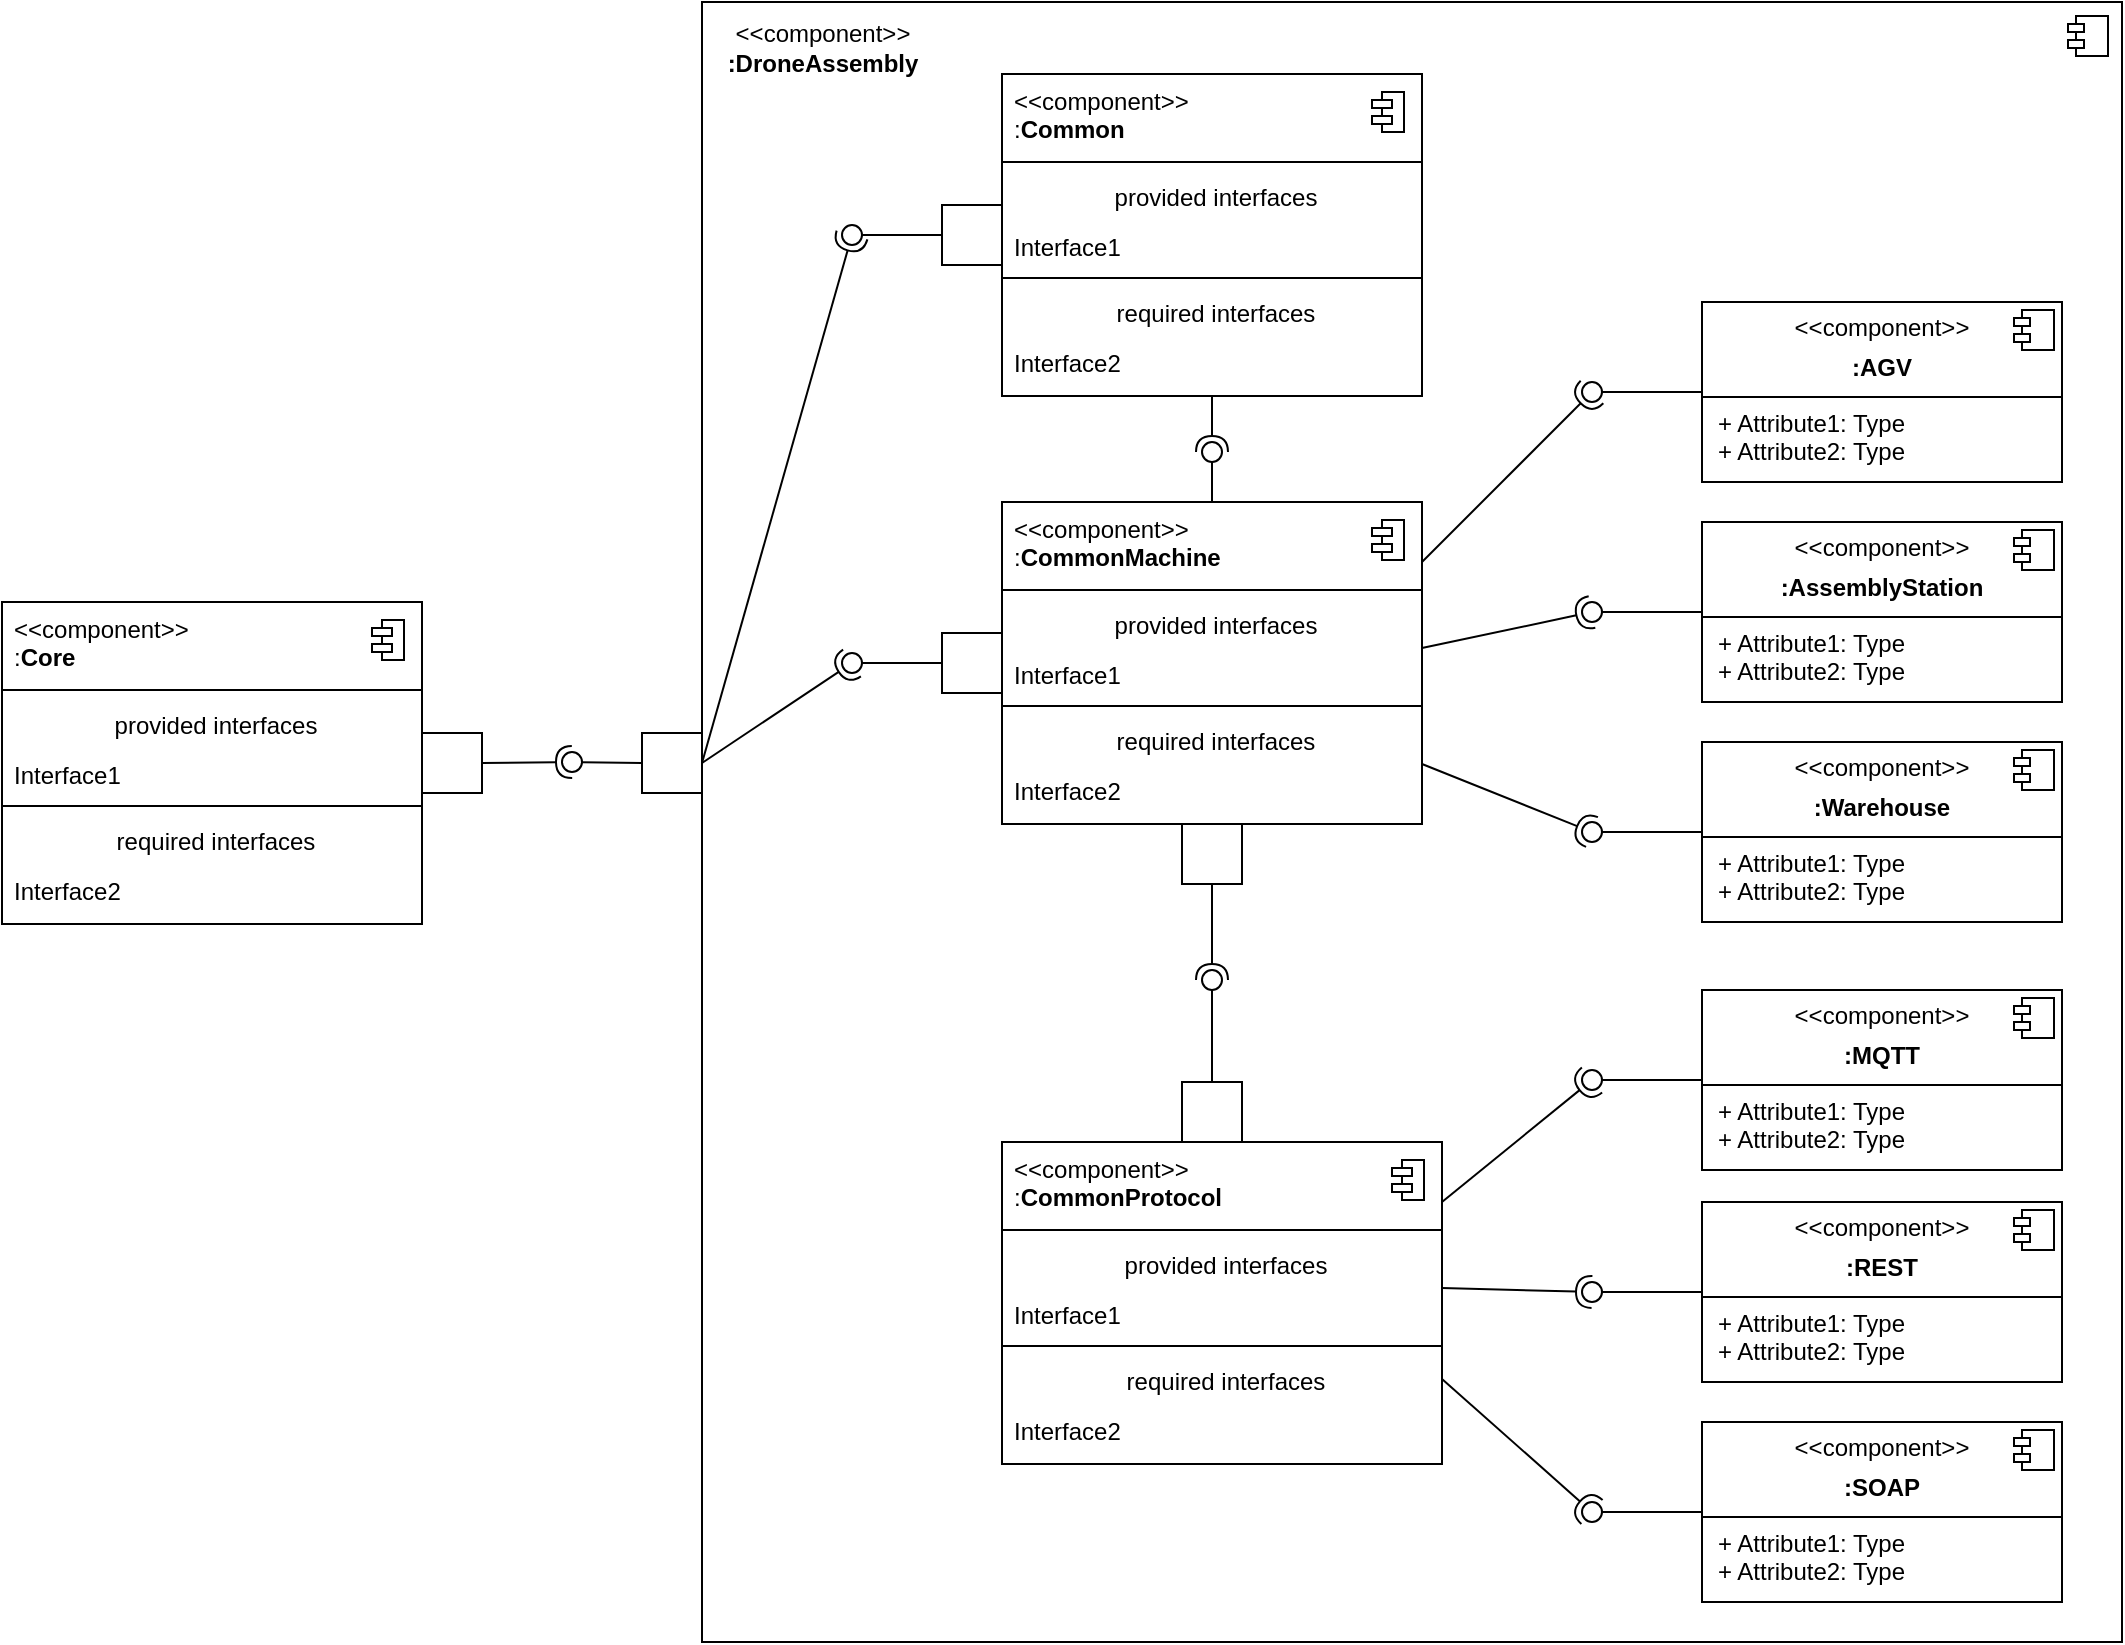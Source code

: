 <mxfile version="26.1.1">
  <diagram name="Page-1" id="5f0bae14-7c28-e335-631c-24af17079c00">
    <mxGraphModel dx="-834" dy="709" grid="1" gridSize="10" guides="1" tooltips="1" connect="1" arrows="1" fold="1" page="1" pageScale="1" pageWidth="1100" pageHeight="850" background="none" math="0" shadow="0">
      <root>
        <mxCell id="0" />
        <mxCell id="1" parent="0" />
        <mxCell id="Nb-623n4n7A27UwxZiqx-445" value="" style="html=1;dropTarget=0;whiteSpace=wrap;" vertex="1" parent="1">
          <mxGeometry x="2570" y="20" width="710" height="820" as="geometry" />
        </mxCell>
        <mxCell id="Nb-623n4n7A27UwxZiqx-446" value="" style="shape=module;jettyWidth=8;jettyHeight=4;" vertex="1" parent="Nb-623n4n7A27UwxZiqx-445">
          <mxGeometry x="1" width="20" height="20" relative="1" as="geometry">
            <mxPoint x="-27" y="7" as="offset" />
          </mxGeometry>
        </mxCell>
        <mxCell id="Nb-623n4n7A27UwxZiqx-368" value="" style="fontStyle=1;align=center;verticalAlign=top;childLayout=stackLayout;horizontal=1;horizontalStack=0;resizeParent=1;resizeParentMax=0;resizeLast=0;marginBottom=0;" vertex="1" parent="1">
          <mxGeometry x="2720" y="590" width="220" height="161" as="geometry" />
        </mxCell>
        <mxCell id="Nb-623n4n7A27UwxZiqx-369" value="&amp;lt;&amp;lt;component&amp;gt;&amp;gt;&lt;div&gt;:&lt;b&gt;CommonProtocol&lt;/b&gt;&lt;/div&gt;" style="html=1;align=left;spacingLeft=4;verticalAlign=top;strokeColor=none;fillColor=none;whiteSpace=wrap;" vertex="1" parent="Nb-623n4n7A27UwxZiqx-368">
          <mxGeometry width="220" height="40" as="geometry" />
        </mxCell>
        <mxCell id="Nb-623n4n7A27UwxZiqx-370" value="" style="shape=module;jettyWidth=10;jettyHeight=4;" vertex="1" parent="Nb-623n4n7A27UwxZiqx-369">
          <mxGeometry x="1" width="16" height="20" relative="1" as="geometry">
            <mxPoint x="-25" y="9" as="offset" />
          </mxGeometry>
        </mxCell>
        <mxCell id="Nb-623n4n7A27UwxZiqx-371" value="" style="line;strokeWidth=1;fillColor=none;align=left;verticalAlign=middle;spacingTop=-1;spacingLeft=3;spacingRight=3;rotatable=0;labelPosition=right;points=[];portConstraint=eastwest;" vertex="1" parent="Nb-623n4n7A27UwxZiqx-368">
          <mxGeometry y="40" width="220" height="8" as="geometry" />
        </mxCell>
        <mxCell id="Nb-623n4n7A27UwxZiqx-372" value="provided interfaces" style="html=1;align=center;spacingLeft=4;verticalAlign=top;strokeColor=none;fillColor=none;whiteSpace=wrap;" vertex="1" parent="Nb-623n4n7A27UwxZiqx-368">
          <mxGeometry y="48" width="220" height="25" as="geometry" />
        </mxCell>
        <mxCell id="Nb-623n4n7A27UwxZiqx-373" value="Interface1" style="html=1;align=left;spacingLeft=4;verticalAlign=top;strokeColor=none;fillColor=none;whiteSpace=wrap;" vertex="1" parent="Nb-623n4n7A27UwxZiqx-368">
          <mxGeometry y="73" width="220" height="25" as="geometry" />
        </mxCell>
        <mxCell id="Nb-623n4n7A27UwxZiqx-374" value="" style="line;strokeWidth=1;fillColor=none;align=left;verticalAlign=middle;spacingTop=-1;spacingLeft=3;spacingRight=3;rotatable=0;labelPosition=right;points=[];portConstraint=eastwest;" vertex="1" parent="Nb-623n4n7A27UwxZiqx-368">
          <mxGeometry y="98" width="220" height="8" as="geometry" />
        </mxCell>
        <mxCell id="Nb-623n4n7A27UwxZiqx-375" value="required interfaces" style="html=1;align=center;spacingLeft=4;verticalAlign=top;strokeColor=none;fillColor=none;whiteSpace=wrap;" vertex="1" parent="Nb-623n4n7A27UwxZiqx-368">
          <mxGeometry y="106" width="220" height="25" as="geometry" />
        </mxCell>
        <mxCell id="Nb-623n4n7A27UwxZiqx-376" value="Interface2" style="html=1;align=left;spacingLeft=4;verticalAlign=top;strokeColor=none;fillColor=none;whiteSpace=wrap;" vertex="1" parent="Nb-623n4n7A27UwxZiqx-368">
          <mxGeometry y="131" width="220" height="30" as="geometry" />
        </mxCell>
        <mxCell id="Nb-623n4n7A27UwxZiqx-377" value="" style="fontStyle=1;align=center;verticalAlign=top;childLayout=stackLayout;horizontal=1;horizontalStack=0;resizeParent=1;resizeParentMax=0;resizeLast=0;marginBottom=0;" vertex="1" parent="1">
          <mxGeometry x="2220" y="320" width="210" height="161" as="geometry" />
        </mxCell>
        <mxCell id="Nb-623n4n7A27UwxZiqx-378" value="&amp;lt;&amp;lt;component&amp;gt;&amp;gt;&lt;div&gt;:&lt;b&gt;Core&lt;/b&gt;&lt;/div&gt;" style="html=1;align=left;spacingLeft=4;verticalAlign=top;strokeColor=none;fillColor=none;whiteSpace=wrap;" vertex="1" parent="Nb-623n4n7A27UwxZiqx-377">
          <mxGeometry width="210" height="40" as="geometry" />
        </mxCell>
        <mxCell id="Nb-623n4n7A27UwxZiqx-379" value="" style="shape=module;jettyWidth=10;jettyHeight=4;" vertex="1" parent="Nb-623n4n7A27UwxZiqx-378">
          <mxGeometry x="1" width="16" height="20" relative="1" as="geometry">
            <mxPoint x="-25" y="9" as="offset" />
          </mxGeometry>
        </mxCell>
        <mxCell id="Nb-623n4n7A27UwxZiqx-380" value="" style="line;strokeWidth=1;fillColor=none;align=left;verticalAlign=middle;spacingTop=-1;spacingLeft=3;spacingRight=3;rotatable=0;labelPosition=right;points=[];portConstraint=eastwest;" vertex="1" parent="Nb-623n4n7A27UwxZiqx-377">
          <mxGeometry y="40" width="210" height="8" as="geometry" />
        </mxCell>
        <mxCell id="Nb-623n4n7A27UwxZiqx-381" value="provided interfaces" style="html=1;align=center;spacingLeft=4;verticalAlign=top;strokeColor=none;fillColor=none;whiteSpace=wrap;" vertex="1" parent="Nb-623n4n7A27UwxZiqx-377">
          <mxGeometry y="48" width="210" height="25" as="geometry" />
        </mxCell>
        <mxCell id="Nb-623n4n7A27UwxZiqx-382" value="Interface1" style="html=1;align=left;spacingLeft=4;verticalAlign=top;strokeColor=none;fillColor=none;whiteSpace=wrap;" vertex="1" parent="Nb-623n4n7A27UwxZiqx-377">
          <mxGeometry y="73" width="210" height="25" as="geometry" />
        </mxCell>
        <mxCell id="Nb-623n4n7A27UwxZiqx-383" value="" style="line;strokeWidth=1;fillColor=none;align=left;verticalAlign=middle;spacingTop=-1;spacingLeft=3;spacingRight=3;rotatable=0;labelPosition=right;points=[];portConstraint=eastwest;" vertex="1" parent="Nb-623n4n7A27UwxZiqx-377">
          <mxGeometry y="98" width="210" height="8" as="geometry" />
        </mxCell>
        <mxCell id="Nb-623n4n7A27UwxZiqx-384" value="required interfaces" style="html=1;align=center;spacingLeft=4;verticalAlign=top;strokeColor=none;fillColor=none;whiteSpace=wrap;" vertex="1" parent="Nb-623n4n7A27UwxZiqx-377">
          <mxGeometry y="106" width="210" height="25" as="geometry" />
        </mxCell>
        <mxCell id="Nb-623n4n7A27UwxZiqx-385" value="Interface2" style="html=1;align=left;spacingLeft=4;verticalAlign=top;strokeColor=none;fillColor=none;whiteSpace=wrap;" vertex="1" parent="Nb-623n4n7A27UwxZiqx-377">
          <mxGeometry y="131" width="210" height="30" as="geometry" />
        </mxCell>
        <mxCell id="Nb-623n4n7A27UwxZiqx-386" value="" style="fontStyle=1;align=center;verticalAlign=top;childLayout=stackLayout;horizontal=1;horizontalStack=0;resizeParent=1;resizeParentMax=0;resizeLast=0;marginBottom=0;" vertex="1" parent="1">
          <mxGeometry x="2720" y="56" width="210" height="161" as="geometry" />
        </mxCell>
        <mxCell id="Nb-623n4n7A27UwxZiqx-387" value="&amp;lt;&amp;lt;component&amp;gt;&amp;gt;&lt;div&gt;:&lt;b&gt;Common&lt;/b&gt;&lt;/div&gt;" style="html=1;align=left;spacingLeft=4;verticalAlign=top;strokeColor=none;fillColor=none;whiteSpace=wrap;" vertex="1" parent="Nb-623n4n7A27UwxZiqx-386">
          <mxGeometry width="210" height="40" as="geometry" />
        </mxCell>
        <mxCell id="Nb-623n4n7A27UwxZiqx-388" value="" style="shape=module;jettyWidth=10;jettyHeight=4;" vertex="1" parent="Nb-623n4n7A27UwxZiqx-387">
          <mxGeometry x="1" width="16" height="20" relative="1" as="geometry">
            <mxPoint x="-25" y="9" as="offset" />
          </mxGeometry>
        </mxCell>
        <mxCell id="Nb-623n4n7A27UwxZiqx-389" value="" style="line;strokeWidth=1;fillColor=none;align=left;verticalAlign=middle;spacingTop=-1;spacingLeft=3;spacingRight=3;rotatable=0;labelPosition=right;points=[];portConstraint=eastwest;" vertex="1" parent="Nb-623n4n7A27UwxZiqx-386">
          <mxGeometry y="40" width="210" height="8" as="geometry" />
        </mxCell>
        <mxCell id="Nb-623n4n7A27UwxZiqx-390" value="provided interfaces" style="html=1;align=center;spacingLeft=4;verticalAlign=top;strokeColor=none;fillColor=none;whiteSpace=wrap;" vertex="1" parent="Nb-623n4n7A27UwxZiqx-386">
          <mxGeometry y="48" width="210" height="25" as="geometry" />
        </mxCell>
        <mxCell id="Nb-623n4n7A27UwxZiqx-391" value="Interface1" style="html=1;align=left;spacingLeft=4;verticalAlign=top;strokeColor=none;fillColor=none;whiteSpace=wrap;" vertex="1" parent="Nb-623n4n7A27UwxZiqx-386">
          <mxGeometry y="73" width="210" height="25" as="geometry" />
        </mxCell>
        <mxCell id="Nb-623n4n7A27UwxZiqx-392" value="" style="line;strokeWidth=1;fillColor=none;align=left;verticalAlign=middle;spacingTop=-1;spacingLeft=3;spacingRight=3;rotatable=0;labelPosition=right;points=[];portConstraint=eastwest;" vertex="1" parent="Nb-623n4n7A27UwxZiqx-386">
          <mxGeometry y="98" width="210" height="8" as="geometry" />
        </mxCell>
        <mxCell id="Nb-623n4n7A27UwxZiqx-393" value="required interfaces" style="html=1;align=center;spacingLeft=4;verticalAlign=top;strokeColor=none;fillColor=none;whiteSpace=wrap;" vertex="1" parent="Nb-623n4n7A27UwxZiqx-386">
          <mxGeometry y="106" width="210" height="25" as="geometry" />
        </mxCell>
        <mxCell id="Nb-623n4n7A27UwxZiqx-394" value="Interface2" style="html=1;align=left;spacingLeft=4;verticalAlign=top;strokeColor=none;fillColor=none;whiteSpace=wrap;" vertex="1" parent="Nb-623n4n7A27UwxZiqx-386">
          <mxGeometry y="131" width="210" height="30" as="geometry" />
        </mxCell>
        <mxCell id="Nb-623n4n7A27UwxZiqx-395" value="&lt;p style=&quot;margin:0px;margin-top:6px;text-align:center;&quot;&gt;&amp;lt;&amp;lt;component&amp;gt;&amp;gt;&lt;/p&gt;&lt;p style=&quot;margin:0px;margin-top:6px;text-align:center;&quot;&gt;&lt;b&gt;:AGV&lt;/b&gt;&lt;/p&gt;&lt;hr size=&quot;1&quot; style=&quot;border-style:solid;&quot;&gt;&lt;p style=&quot;margin:0px;margin-left:8px;&quot;&gt;+ Attribute1: Type&lt;br&gt;+ Attribute2: Type&lt;/p&gt;" style="align=left;overflow=fill;html=1;dropTarget=0;whiteSpace=wrap;" vertex="1" parent="1">
          <mxGeometry x="3070" y="170" width="180" height="90" as="geometry" />
        </mxCell>
        <mxCell id="Nb-623n4n7A27UwxZiqx-396" value="" style="shape=component;jettyWidth=8;jettyHeight=4;" vertex="1" parent="Nb-623n4n7A27UwxZiqx-395">
          <mxGeometry x="1" width="20" height="20" relative="1" as="geometry">
            <mxPoint x="-24" y="4" as="offset" />
          </mxGeometry>
        </mxCell>
        <mxCell id="Nb-623n4n7A27UwxZiqx-397" value="&lt;p style=&quot;margin:0px;margin-top:6px;text-align:center;&quot;&gt;&amp;lt;&amp;lt;component&amp;gt;&amp;gt;&lt;/p&gt;&lt;p style=&quot;margin:0px;margin-top:6px;text-align:center;&quot;&gt;&lt;b&gt;:AssemblyStation&lt;/b&gt;&lt;/p&gt;&lt;hr size=&quot;1&quot; style=&quot;border-style:solid;&quot;&gt;&lt;p style=&quot;margin:0px;margin-left:8px;&quot;&gt;+ Attribute1: Type&lt;br&gt;+ Attribute2: Type&lt;/p&gt;" style="align=left;overflow=fill;html=1;dropTarget=0;whiteSpace=wrap;" vertex="1" parent="1">
          <mxGeometry x="3070" y="280" width="180" height="90" as="geometry" />
        </mxCell>
        <mxCell id="Nb-623n4n7A27UwxZiqx-398" value="" style="shape=component;jettyWidth=8;jettyHeight=4;" vertex="1" parent="Nb-623n4n7A27UwxZiqx-397">
          <mxGeometry x="1" width="20" height="20" relative="1" as="geometry">
            <mxPoint x="-24" y="4" as="offset" />
          </mxGeometry>
        </mxCell>
        <mxCell id="Nb-623n4n7A27UwxZiqx-399" value="&lt;p style=&quot;margin:0px;margin-top:6px;text-align:center;&quot;&gt;&amp;lt;&amp;lt;component&amp;gt;&amp;gt;&lt;/p&gt;&lt;p style=&quot;margin:0px;margin-top:6px;text-align:center;&quot;&gt;&lt;b&gt;:Warehouse&lt;/b&gt;&lt;/p&gt;&lt;hr size=&quot;1&quot; style=&quot;border-style:solid;&quot;&gt;&lt;p style=&quot;margin:0px;margin-left:8px;&quot;&gt;+ Attribute1: Type&lt;br&gt;+ Attribute2: Type&lt;/p&gt;" style="align=left;overflow=fill;html=1;dropTarget=0;whiteSpace=wrap;" vertex="1" parent="1">
          <mxGeometry x="3070" y="390" width="180" height="90" as="geometry" />
        </mxCell>
        <mxCell id="Nb-623n4n7A27UwxZiqx-400" value="" style="shape=component;jettyWidth=8;jettyHeight=4;" vertex="1" parent="Nb-623n4n7A27UwxZiqx-399">
          <mxGeometry x="1" width="20" height="20" relative="1" as="geometry">
            <mxPoint x="-24" y="4" as="offset" />
          </mxGeometry>
        </mxCell>
        <mxCell id="Nb-623n4n7A27UwxZiqx-401" value="&lt;p style=&quot;margin:0px;margin-top:6px;text-align:center;&quot;&gt;&amp;lt;&amp;lt;component&amp;gt;&amp;gt;&lt;/p&gt;&lt;p style=&quot;margin:0px;margin-top:6px;text-align:center;&quot;&gt;&lt;b&gt;:MQTT&lt;/b&gt;&lt;/p&gt;&lt;hr size=&quot;1&quot; style=&quot;border-style:solid;&quot;&gt;&lt;p style=&quot;margin:0px;margin-left:8px;&quot;&gt;+ Attribute1: Type&lt;br&gt;+ Attribute2: Type&lt;/p&gt;" style="align=left;overflow=fill;html=1;dropTarget=0;whiteSpace=wrap;" vertex="1" parent="1">
          <mxGeometry x="3070" y="514" width="180" height="90" as="geometry" />
        </mxCell>
        <mxCell id="Nb-623n4n7A27UwxZiqx-402" value="" style="shape=component;jettyWidth=8;jettyHeight=4;" vertex="1" parent="Nb-623n4n7A27UwxZiqx-401">
          <mxGeometry x="1" width="20" height="20" relative="1" as="geometry">
            <mxPoint x="-24" y="4" as="offset" />
          </mxGeometry>
        </mxCell>
        <mxCell id="Nb-623n4n7A27UwxZiqx-403" value="&lt;p style=&quot;margin:0px;margin-top:6px;text-align:center;&quot;&gt;&amp;lt;&amp;lt;component&amp;gt;&amp;gt;&lt;/p&gt;&lt;p style=&quot;margin:0px;margin-top:6px;text-align:center;&quot;&gt;&lt;b&gt;:REST&lt;/b&gt;&lt;/p&gt;&lt;hr size=&quot;1&quot; style=&quot;border-style:solid;&quot;&gt;&lt;p style=&quot;margin:0px;margin-left:8px;&quot;&gt;+ Attribute1: Type&lt;br&gt;+ Attribute2: Type&lt;/p&gt;" style="align=left;overflow=fill;html=1;dropTarget=0;whiteSpace=wrap;" vertex="1" parent="1">
          <mxGeometry x="3070" y="620" width="180" height="90" as="geometry" />
        </mxCell>
        <mxCell id="Nb-623n4n7A27UwxZiqx-404" value="" style="shape=component;jettyWidth=8;jettyHeight=4;" vertex="1" parent="Nb-623n4n7A27UwxZiqx-403">
          <mxGeometry x="1" width="20" height="20" relative="1" as="geometry">
            <mxPoint x="-24" y="4" as="offset" />
          </mxGeometry>
        </mxCell>
        <mxCell id="Nb-623n4n7A27UwxZiqx-405" value="&lt;p style=&quot;margin:0px;margin-top:6px;text-align:center;&quot;&gt;&amp;lt;&amp;lt;component&amp;gt;&amp;gt;&lt;/p&gt;&lt;p style=&quot;margin:0px;margin-top:6px;text-align:center;&quot;&gt;&lt;b&gt;:SOAP&lt;/b&gt;&lt;/p&gt;&lt;hr size=&quot;1&quot; style=&quot;border-style:solid;&quot;&gt;&lt;p style=&quot;margin:0px;margin-left:8px;&quot;&gt;+ Attribute1: Type&lt;br&gt;+ Attribute2: Type&lt;/p&gt;" style="align=left;overflow=fill;html=1;dropTarget=0;whiteSpace=wrap;" vertex="1" parent="1">
          <mxGeometry x="3070" y="730" width="180" height="90" as="geometry" />
        </mxCell>
        <mxCell id="Nb-623n4n7A27UwxZiqx-406" value="" style="shape=component;jettyWidth=8;jettyHeight=4;" vertex="1" parent="Nb-623n4n7A27UwxZiqx-405">
          <mxGeometry x="1" width="20" height="20" relative="1" as="geometry">
            <mxPoint x="-24" y="4" as="offset" />
          </mxGeometry>
        </mxCell>
        <mxCell id="Nb-623n4n7A27UwxZiqx-407" value="" style="rounded=0;orthogonalLoop=1;jettySize=auto;html=1;endArrow=oval;endFill=0;sketch=0;sourcePerimeterSpacing=0;targetPerimeterSpacing=0;endSize=10;exitX=0;exitY=0.5;exitDx=0;exitDy=0;" edge="1" parent="1" target="Nb-623n4n7A27UwxZiqx-409" source="Nb-623n4n7A27UwxZiqx-401">
          <mxGeometry relative="1" as="geometry">
            <mxPoint x="3357.5" y="535" as="sourcePoint" />
          </mxGeometry>
        </mxCell>
        <mxCell id="Nb-623n4n7A27UwxZiqx-408" value="" style="rounded=0;orthogonalLoop=1;jettySize=auto;html=1;endArrow=halfCircle;endFill=0;endSize=6;strokeWidth=1;sketch=0;exitX=1;exitY=0.75;exitDx=0;exitDy=0;" edge="1" parent="1" source="Nb-623n4n7A27UwxZiqx-369" target="Nb-623n4n7A27UwxZiqx-409">
          <mxGeometry relative="1" as="geometry">
            <mxPoint x="3297.5" y="589" as="sourcePoint" />
            <mxPoint x="3337.5" y="570" as="targetPoint" />
          </mxGeometry>
        </mxCell>
        <mxCell id="Nb-623n4n7A27UwxZiqx-409" value="" style="ellipse;whiteSpace=wrap;html=1;align=center;aspect=fixed;fillColor=none;strokeColor=none;resizable=0;perimeter=centerPerimeter;rotatable=0;allowArrows=0;points=[];outlineConnect=1;" vertex="1" parent="1">
          <mxGeometry x="3010" y="554" width="10" height="10" as="geometry" />
        </mxCell>
        <mxCell id="Nb-623n4n7A27UwxZiqx-412" value="" style="rounded=0;orthogonalLoop=1;jettySize=auto;html=1;endArrow=halfCircle;endFill=0;endSize=6;strokeWidth=1;sketch=0;exitX=1;exitY=0.5;exitDx=0;exitDy=0;" edge="1" parent="1" source="Nb-623n4n7A27UwxZiqx-375" target="Nb-623n4n7A27UwxZiqx-414">
          <mxGeometry relative="1" as="geometry">
            <mxPoint x="3337.5" y="705" as="sourcePoint" />
          </mxGeometry>
        </mxCell>
        <mxCell id="Nb-623n4n7A27UwxZiqx-413" value="" style="rounded=0;orthogonalLoop=1;jettySize=auto;html=1;endArrow=oval;endFill=0;sketch=0;sourcePerimeterSpacing=0;targetPerimeterSpacing=0;endSize=10;exitX=0;exitY=0.5;exitDx=0;exitDy=0;" edge="1" parent="1" source="Nb-623n4n7A27UwxZiqx-405" target="Nb-623n4n7A27UwxZiqx-414">
          <mxGeometry relative="1" as="geometry">
            <mxPoint x="3297.5" y="705" as="sourcePoint" />
          </mxGeometry>
        </mxCell>
        <mxCell id="Nb-623n4n7A27UwxZiqx-414" value="" style="ellipse;whiteSpace=wrap;html=1;align=center;aspect=fixed;fillColor=none;strokeColor=none;resizable=0;perimeter=centerPerimeter;rotatable=0;allowArrows=0;points=[];outlineConnect=1;" vertex="1" parent="1">
          <mxGeometry x="3010" y="770" width="10" height="10" as="geometry" />
        </mxCell>
        <mxCell id="Nb-623n4n7A27UwxZiqx-427" value="" style="fontStyle=1;align=center;verticalAlign=top;childLayout=stackLayout;horizontal=1;horizontalStack=0;resizeParent=1;resizeParentMax=0;resizeLast=0;marginBottom=0;" vertex="1" parent="1">
          <mxGeometry x="2720" y="270" width="210" height="161" as="geometry" />
        </mxCell>
        <mxCell id="Nb-623n4n7A27UwxZiqx-428" value="&amp;lt;&amp;lt;component&amp;gt;&amp;gt;&lt;div&gt;:&lt;b&gt;CommonMachine&lt;/b&gt;&lt;/div&gt;" style="html=1;align=left;spacingLeft=4;verticalAlign=top;strokeColor=none;fillColor=none;whiteSpace=wrap;" vertex="1" parent="Nb-623n4n7A27UwxZiqx-427">
          <mxGeometry width="210" height="40" as="geometry" />
        </mxCell>
        <mxCell id="Nb-623n4n7A27UwxZiqx-429" value="" style="shape=module;jettyWidth=10;jettyHeight=4;" vertex="1" parent="Nb-623n4n7A27UwxZiqx-428">
          <mxGeometry x="1" width="16" height="20" relative="1" as="geometry">
            <mxPoint x="-25" y="9" as="offset" />
          </mxGeometry>
        </mxCell>
        <mxCell id="Nb-623n4n7A27UwxZiqx-430" value="" style="line;strokeWidth=1;fillColor=none;align=left;verticalAlign=middle;spacingTop=-1;spacingLeft=3;spacingRight=3;rotatable=0;labelPosition=right;points=[];portConstraint=eastwest;" vertex="1" parent="Nb-623n4n7A27UwxZiqx-427">
          <mxGeometry y="40" width="210" height="8" as="geometry" />
        </mxCell>
        <mxCell id="Nb-623n4n7A27UwxZiqx-431" value="provided interfaces" style="html=1;align=center;spacingLeft=4;verticalAlign=top;strokeColor=none;fillColor=none;whiteSpace=wrap;" vertex="1" parent="Nb-623n4n7A27UwxZiqx-427">
          <mxGeometry y="48" width="210" height="25" as="geometry" />
        </mxCell>
        <mxCell id="Nb-623n4n7A27UwxZiqx-432" value="Interface1" style="html=1;align=left;spacingLeft=4;verticalAlign=top;strokeColor=none;fillColor=none;whiteSpace=wrap;" vertex="1" parent="Nb-623n4n7A27UwxZiqx-427">
          <mxGeometry y="73" width="210" height="25" as="geometry" />
        </mxCell>
        <mxCell id="Nb-623n4n7A27UwxZiqx-433" value="" style="line;strokeWidth=1;fillColor=none;align=left;verticalAlign=middle;spacingTop=-1;spacingLeft=3;spacingRight=3;rotatable=0;labelPosition=right;points=[];portConstraint=eastwest;" vertex="1" parent="Nb-623n4n7A27UwxZiqx-427">
          <mxGeometry y="98" width="210" height="8" as="geometry" />
        </mxCell>
        <mxCell id="Nb-623n4n7A27UwxZiqx-434" value="required interfaces" style="html=1;align=center;spacingLeft=4;verticalAlign=top;strokeColor=none;fillColor=none;whiteSpace=wrap;" vertex="1" parent="Nb-623n4n7A27UwxZiqx-427">
          <mxGeometry y="106" width="210" height="25" as="geometry" />
        </mxCell>
        <mxCell id="Nb-623n4n7A27UwxZiqx-435" value="Interface2" style="html=1;align=left;spacingLeft=4;verticalAlign=top;strokeColor=none;fillColor=none;whiteSpace=wrap;" vertex="1" parent="Nb-623n4n7A27UwxZiqx-427">
          <mxGeometry y="131" width="210" height="30" as="geometry" />
        </mxCell>
        <mxCell id="Nb-623n4n7A27UwxZiqx-447" value="&lt;span style=&quot;font-weight: normal;&quot;&gt;&amp;lt;&amp;lt;component&amp;gt;&amp;gt;&lt;br&gt;&lt;/span&gt;:DroneAssembly" style="text;align=center;fontStyle=1;verticalAlign=middle;spacingLeft=3;spacingRight=3;strokeColor=none;rotatable=0;points=[[0,0.5],[1,0.5]];portConstraint=eastwest;html=1;" vertex="1" parent="1">
          <mxGeometry x="2590" y="30" width="80" height="26" as="geometry" />
        </mxCell>
        <mxCell id="Nb-623n4n7A27UwxZiqx-580" value="" style="rounded=0;orthogonalLoop=1;jettySize=auto;html=1;endArrow=halfCircle;endFill=0;endSize=6;strokeWidth=1;sketch=0;exitX=1;exitY=0.75;exitDx=0;exitDy=0;" edge="1" target="Nb-623n4n7A27UwxZiqx-582" parent="1" source="Nb-623n4n7A27UwxZiqx-428">
          <mxGeometry relative="1" as="geometry">
            <mxPoint x="3300" y="295" as="sourcePoint" />
          </mxGeometry>
        </mxCell>
        <mxCell id="Nb-623n4n7A27UwxZiqx-581" value="" style="rounded=0;orthogonalLoop=1;jettySize=auto;html=1;endArrow=oval;endFill=0;sketch=0;sourcePerimeterSpacing=0;targetPerimeterSpacing=0;endSize=10;exitX=0;exitY=0.5;exitDx=0;exitDy=0;" edge="1" target="Nb-623n4n7A27UwxZiqx-582" parent="1" source="Nb-623n4n7A27UwxZiqx-395">
          <mxGeometry relative="1" as="geometry">
            <mxPoint x="3260" y="295" as="sourcePoint" />
          </mxGeometry>
        </mxCell>
        <mxCell id="Nb-623n4n7A27UwxZiqx-582" value="" style="ellipse;whiteSpace=wrap;html=1;align=center;aspect=fixed;fillColor=none;strokeColor=none;resizable=0;perimeter=centerPerimeter;rotatable=0;allowArrows=0;points=[];outlineConnect=1;" vertex="1" parent="1">
          <mxGeometry x="3010" y="210" width="10" height="10" as="geometry" />
        </mxCell>
        <mxCell id="Nb-623n4n7A27UwxZiqx-583" value="" style="rounded=0;orthogonalLoop=1;jettySize=auto;html=1;endArrow=halfCircle;endFill=0;endSize=6;strokeWidth=1;sketch=0;exitX=1;exitY=0;exitDx=0;exitDy=0;" edge="1" target="Nb-623n4n7A27UwxZiqx-585" parent="1" source="Nb-623n4n7A27UwxZiqx-432">
          <mxGeometry relative="1" as="geometry">
            <mxPoint x="3400" y="175" as="sourcePoint" />
          </mxGeometry>
        </mxCell>
        <mxCell id="Nb-623n4n7A27UwxZiqx-584" value="" style="rounded=0;orthogonalLoop=1;jettySize=auto;html=1;endArrow=oval;endFill=0;sketch=0;sourcePerimeterSpacing=0;targetPerimeterSpacing=0;endSize=10;exitX=0;exitY=0.5;exitDx=0;exitDy=0;" edge="1" target="Nb-623n4n7A27UwxZiqx-585" parent="1" source="Nb-623n4n7A27UwxZiqx-397">
          <mxGeometry relative="1" as="geometry">
            <mxPoint x="3360" y="175" as="sourcePoint" />
          </mxGeometry>
        </mxCell>
        <mxCell id="Nb-623n4n7A27UwxZiqx-585" value="" style="ellipse;whiteSpace=wrap;html=1;align=center;aspect=fixed;fillColor=none;strokeColor=none;resizable=0;perimeter=centerPerimeter;rotatable=0;allowArrows=0;points=[];outlineConnect=1;" vertex="1" parent="1">
          <mxGeometry x="3010" y="320" width="10" height="10" as="geometry" />
        </mxCell>
        <mxCell id="Nb-623n4n7A27UwxZiqx-586" value="" style="rounded=0;orthogonalLoop=1;jettySize=auto;html=1;endArrow=halfCircle;endFill=0;endSize=6;strokeWidth=1;sketch=0;exitX=1;exitY=0;exitDx=0;exitDy=0;" edge="1" target="Nb-623n4n7A27UwxZiqx-588" parent="1" source="Nb-623n4n7A27UwxZiqx-435">
          <mxGeometry relative="1" as="geometry">
            <mxPoint x="3420" y="265" as="sourcePoint" />
          </mxGeometry>
        </mxCell>
        <mxCell id="Nb-623n4n7A27UwxZiqx-587" value="" style="rounded=0;orthogonalLoop=1;jettySize=auto;html=1;endArrow=oval;endFill=0;sketch=0;sourcePerimeterSpacing=0;targetPerimeterSpacing=0;endSize=10;exitX=0;exitY=0.5;exitDx=0;exitDy=0;" edge="1" target="Nb-623n4n7A27UwxZiqx-588" parent="1" source="Nb-623n4n7A27UwxZiqx-399">
          <mxGeometry relative="1" as="geometry">
            <mxPoint x="3380" y="265" as="sourcePoint" />
          </mxGeometry>
        </mxCell>
        <mxCell id="Nb-623n4n7A27UwxZiqx-588" value="" style="ellipse;whiteSpace=wrap;html=1;align=center;aspect=fixed;fillColor=none;strokeColor=none;resizable=0;perimeter=centerPerimeter;rotatable=0;allowArrows=0;points=[];outlineConnect=1;" vertex="1" parent="1">
          <mxGeometry x="3010" y="430" width="10" height="10" as="geometry" />
        </mxCell>
        <mxCell id="Nb-623n4n7A27UwxZiqx-590" value="" style="rounded=0;orthogonalLoop=1;jettySize=auto;html=1;endArrow=halfCircle;endFill=0;endSize=6;strokeWidth=1;sketch=0;exitX=1;exitY=1;exitDx=0;exitDy=0;" edge="1" target="Nb-623n4n7A27UwxZiqx-592" parent="1" source="Nb-623n4n7A27UwxZiqx-372">
          <mxGeometry relative="1" as="geometry">
            <mxPoint x="3140" y="625" as="sourcePoint" />
          </mxGeometry>
        </mxCell>
        <mxCell id="Nb-623n4n7A27UwxZiqx-591" value="" style="rounded=0;orthogonalLoop=1;jettySize=auto;html=1;endArrow=oval;endFill=0;sketch=0;sourcePerimeterSpacing=0;targetPerimeterSpacing=0;endSize=10;exitX=0;exitY=0.5;exitDx=0;exitDy=0;" edge="1" target="Nb-623n4n7A27UwxZiqx-592" parent="1" source="Nb-623n4n7A27UwxZiqx-403">
          <mxGeometry relative="1" as="geometry">
            <mxPoint x="3100" y="625" as="sourcePoint" />
          </mxGeometry>
        </mxCell>
        <mxCell id="Nb-623n4n7A27UwxZiqx-592" value="" style="ellipse;whiteSpace=wrap;html=1;align=center;aspect=fixed;fillColor=none;strokeColor=none;resizable=0;perimeter=centerPerimeter;rotatable=0;allowArrows=0;points=[];outlineConnect=1;" vertex="1" parent="1">
          <mxGeometry x="3010" y="660" width="10" height="10" as="geometry" />
        </mxCell>
        <mxCell id="Nb-623n4n7A27UwxZiqx-593" value="" style="html=1;rounded=0;" vertex="1" parent="1">
          <mxGeometry x="2810" y="560" width="30" height="30" as="geometry" />
        </mxCell>
        <mxCell id="Nb-623n4n7A27UwxZiqx-596" value="" style="html=1;rounded=0;" vertex="1" parent="1">
          <mxGeometry x="2810" y="431" width="30" height="30" as="geometry" />
        </mxCell>
        <mxCell id="Nb-623n4n7A27UwxZiqx-599" value="" style="rounded=0;orthogonalLoop=1;jettySize=auto;html=1;endArrow=halfCircle;endFill=0;endSize=6;strokeWidth=1;sketch=0;exitX=0.5;exitY=1;exitDx=0;exitDy=0;" edge="1" target="Nb-623n4n7A27UwxZiqx-601" parent="1" source="Nb-623n4n7A27UwxZiqx-394">
          <mxGeometry relative="1" as="geometry">
            <mxPoint x="2890" y="315" as="sourcePoint" />
          </mxGeometry>
        </mxCell>
        <mxCell id="Nb-623n4n7A27UwxZiqx-600" value="" style="rounded=0;orthogonalLoop=1;jettySize=auto;html=1;endArrow=oval;endFill=0;sketch=0;sourcePerimeterSpacing=0;targetPerimeterSpacing=0;endSize=10;exitX=0.5;exitY=0;exitDx=0;exitDy=0;" edge="1" target="Nb-623n4n7A27UwxZiqx-601" parent="1" source="Nb-623n4n7A27UwxZiqx-428">
          <mxGeometry relative="1" as="geometry">
            <mxPoint x="2850" y="315" as="sourcePoint" />
          </mxGeometry>
        </mxCell>
        <mxCell id="Nb-623n4n7A27UwxZiqx-601" value="" style="ellipse;whiteSpace=wrap;html=1;align=center;aspect=fixed;fillColor=none;strokeColor=none;resizable=0;perimeter=centerPerimeter;rotatable=0;allowArrows=0;points=[];outlineConnect=1;" vertex="1" parent="1">
          <mxGeometry x="2820" y="240" width="10" height="10" as="geometry" />
        </mxCell>
        <mxCell id="Nb-623n4n7A27UwxZiqx-607" value="" style="rounded=0;orthogonalLoop=1;jettySize=auto;html=1;endArrow=halfCircle;endFill=0;endSize=6;strokeWidth=1;sketch=0;exitX=0.5;exitY=1;exitDx=0;exitDy=0;" edge="1" target="Nb-623n4n7A27UwxZiqx-609" parent="1" source="Nb-623n4n7A27UwxZiqx-596">
          <mxGeometry relative="1" as="geometry">
            <mxPoint x="2940" y="445" as="sourcePoint" />
          </mxGeometry>
        </mxCell>
        <mxCell id="Nb-623n4n7A27UwxZiqx-608" value="" style="rounded=0;orthogonalLoop=1;jettySize=auto;html=1;endArrow=oval;endFill=0;sketch=0;sourcePerimeterSpacing=0;targetPerimeterSpacing=0;endSize=10;exitX=0.5;exitY=0;exitDx=0;exitDy=0;" edge="1" target="Nb-623n4n7A27UwxZiqx-609" parent="1" source="Nb-623n4n7A27UwxZiqx-593">
          <mxGeometry relative="1" as="geometry">
            <mxPoint x="2900" y="445" as="sourcePoint" />
          </mxGeometry>
        </mxCell>
        <mxCell id="Nb-623n4n7A27UwxZiqx-609" value="" style="ellipse;whiteSpace=wrap;html=1;align=center;aspect=fixed;fillColor=none;strokeColor=none;resizable=0;perimeter=centerPerimeter;rotatable=0;allowArrows=0;points=[];outlineConnect=1;" vertex="1" parent="1">
          <mxGeometry x="2820" y="504" width="10" height="10" as="geometry" />
        </mxCell>
        <mxCell id="Nb-623n4n7A27UwxZiqx-612" value="" style="html=1;rounded=0;" vertex="1" parent="1">
          <mxGeometry x="2540" y="385.5" width="30" height="30" as="geometry" />
        </mxCell>
        <mxCell id="Nb-623n4n7A27UwxZiqx-615" value="" style="html=1;rounded=0;" vertex="1" parent="1">
          <mxGeometry x="2430" y="385.5" width="30" height="30" as="geometry" />
        </mxCell>
        <mxCell id="Nb-623n4n7A27UwxZiqx-618" value="" style="rounded=0;orthogonalLoop=1;jettySize=auto;html=1;endArrow=halfCircle;endFill=0;endSize=6;strokeWidth=1;sketch=0;exitX=1;exitY=0.5;exitDx=0;exitDy=0;" edge="1" target="Nb-623n4n7A27UwxZiqx-620" parent="1" source="Nb-623n4n7A27UwxZiqx-615">
          <mxGeometry relative="1" as="geometry">
            <mxPoint x="2540" y="385" as="sourcePoint" />
          </mxGeometry>
        </mxCell>
        <mxCell id="Nb-623n4n7A27UwxZiqx-619" value="" style="rounded=0;orthogonalLoop=1;jettySize=auto;html=1;endArrow=oval;endFill=0;sketch=0;sourcePerimeterSpacing=0;targetPerimeterSpacing=0;endSize=10;exitX=0;exitY=0.5;exitDx=0;exitDy=0;" edge="1" target="Nb-623n4n7A27UwxZiqx-620" parent="1" source="Nb-623n4n7A27UwxZiqx-612">
          <mxGeometry relative="1" as="geometry">
            <mxPoint x="2500" y="385" as="sourcePoint" />
          </mxGeometry>
        </mxCell>
        <mxCell id="Nb-623n4n7A27UwxZiqx-620" value="" style="ellipse;whiteSpace=wrap;html=1;align=center;aspect=fixed;fillColor=none;strokeColor=none;resizable=0;perimeter=centerPerimeter;rotatable=0;allowArrows=0;points=[];outlineConnect=1;" vertex="1" parent="1">
          <mxGeometry x="2500" y="395" width="10" height="10" as="geometry" />
        </mxCell>
        <mxCell id="Nb-623n4n7A27UwxZiqx-621" value="" style="html=1;rounded=0;" vertex="1" parent="1">
          <mxGeometry x="2690" y="335.5" width="30" height="30" as="geometry" />
        </mxCell>
        <mxCell id="Nb-623n4n7A27UwxZiqx-623" value="" style="html=1;rounded=0;" vertex="1" parent="1">
          <mxGeometry x="2690" y="121.5" width="30" height="30" as="geometry" />
        </mxCell>
        <mxCell id="Nb-623n4n7A27UwxZiqx-628" value="" style="rounded=0;orthogonalLoop=1;jettySize=auto;html=1;endArrow=halfCircle;endFill=0;endSize=6;strokeWidth=1;sketch=0;exitX=1;exitY=0.5;exitDx=0;exitDy=0;" edge="1" target="Nb-623n4n7A27UwxZiqx-630" parent="1" source="Nb-623n4n7A27UwxZiqx-612">
          <mxGeometry relative="1" as="geometry">
            <mxPoint x="2770" y="305" as="sourcePoint" />
          </mxGeometry>
        </mxCell>
        <mxCell id="Nb-623n4n7A27UwxZiqx-629" value="" style="rounded=0;orthogonalLoop=1;jettySize=auto;html=1;endArrow=oval;endFill=0;sketch=0;sourcePerimeterSpacing=0;targetPerimeterSpacing=0;endSize=10;exitX=0;exitY=0.5;exitDx=0;exitDy=0;" edge="1" target="Nb-623n4n7A27UwxZiqx-630" parent="1" source="Nb-623n4n7A27UwxZiqx-623">
          <mxGeometry relative="1" as="geometry">
            <mxPoint x="2730" y="305" as="sourcePoint" />
          </mxGeometry>
        </mxCell>
        <mxCell id="Nb-623n4n7A27UwxZiqx-630" value="" style="ellipse;whiteSpace=wrap;html=1;align=center;aspect=fixed;fillColor=none;strokeColor=none;resizable=0;perimeter=centerPerimeter;rotatable=0;allowArrows=0;points=[];outlineConnect=1;" vertex="1" parent="1">
          <mxGeometry x="2640" y="131.5" width="10" height="10" as="geometry" />
        </mxCell>
        <mxCell id="Nb-623n4n7A27UwxZiqx-631" value="" style="rounded=0;orthogonalLoop=1;jettySize=auto;html=1;endArrow=halfCircle;endFill=0;endSize=6;strokeWidth=1;sketch=0;exitX=1;exitY=0.5;exitDx=0;exitDy=0;" edge="1" target="Nb-623n4n7A27UwxZiqx-633" parent="1" source="Nb-623n4n7A27UwxZiqx-612">
          <mxGeometry relative="1" as="geometry">
            <mxPoint x="2770" y="305" as="sourcePoint" />
          </mxGeometry>
        </mxCell>
        <mxCell id="Nb-623n4n7A27UwxZiqx-632" value="" style="rounded=0;orthogonalLoop=1;jettySize=auto;html=1;endArrow=oval;endFill=0;sketch=0;sourcePerimeterSpacing=0;targetPerimeterSpacing=0;endSize=10;exitX=0;exitY=0.5;exitDx=0;exitDy=0;" edge="1" target="Nb-623n4n7A27UwxZiqx-633" parent="1" source="Nb-623n4n7A27UwxZiqx-621">
          <mxGeometry relative="1" as="geometry">
            <mxPoint x="2730" y="305" as="sourcePoint" />
          </mxGeometry>
        </mxCell>
        <mxCell id="Nb-623n4n7A27UwxZiqx-633" value="" style="ellipse;whiteSpace=wrap;html=1;align=center;aspect=fixed;fillColor=none;strokeColor=none;resizable=0;perimeter=centerPerimeter;rotatable=0;allowArrows=0;points=[];outlineConnect=1;" vertex="1" parent="1">
          <mxGeometry x="2640" y="345.5" width="10" height="10" as="geometry" />
        </mxCell>
      </root>
    </mxGraphModel>
  </diagram>
</mxfile>
